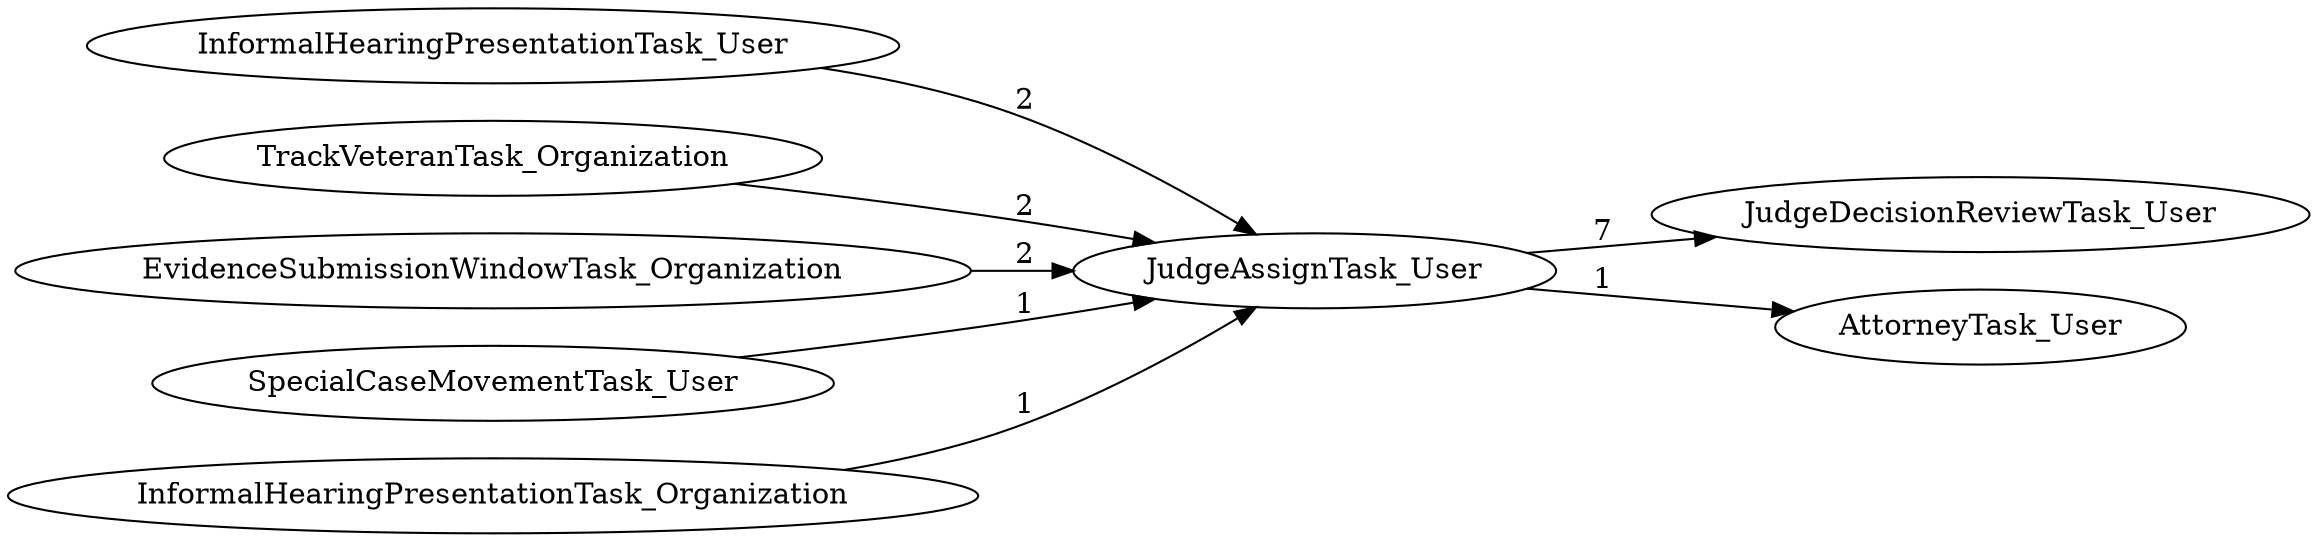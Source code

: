 digraph G {
rankdir="LR";
"JudgeAssignTask_User" -> "JudgeDecisionReviewTask_User" [label=7]
"InformalHearingPresentationTask_User" -> "JudgeAssignTask_User" [label=2]
"TrackVeteranTask_Organization" -> "JudgeAssignTask_User" [label=2]
"EvidenceSubmissionWindowTask_Organization" -> "JudgeAssignTask_User" [label=2]
"SpecialCaseMovementTask_User" -> "JudgeAssignTask_User" [label=1]
"InformalHearingPresentationTask_Organization" -> "JudgeAssignTask_User" [label=1]
"JudgeAssignTask_User" -> "AttorneyTask_User" [label=1]
}
